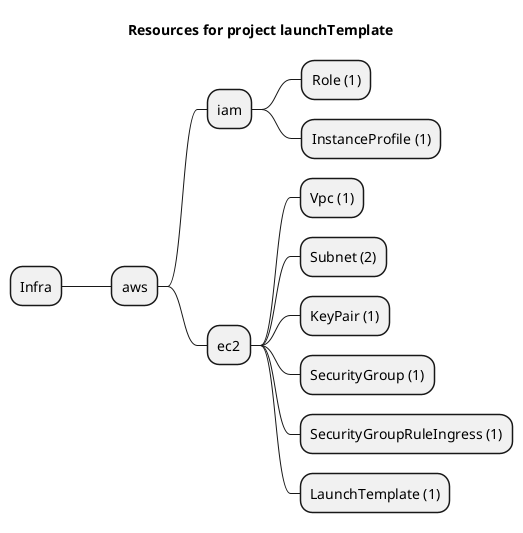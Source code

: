@startmindmap
title Resources for project launchTemplate
skinparam monochrome true
+ Infra
++ aws
+++ iam
++++ Role (1)
++++ InstanceProfile (1)
+++ ec2
++++ Vpc (1)
++++ Subnet (2)
++++ KeyPair (1)
++++ SecurityGroup (1)
++++ SecurityGroupRuleIngress (1)
++++ LaunchTemplate (1)
@endmindmap
